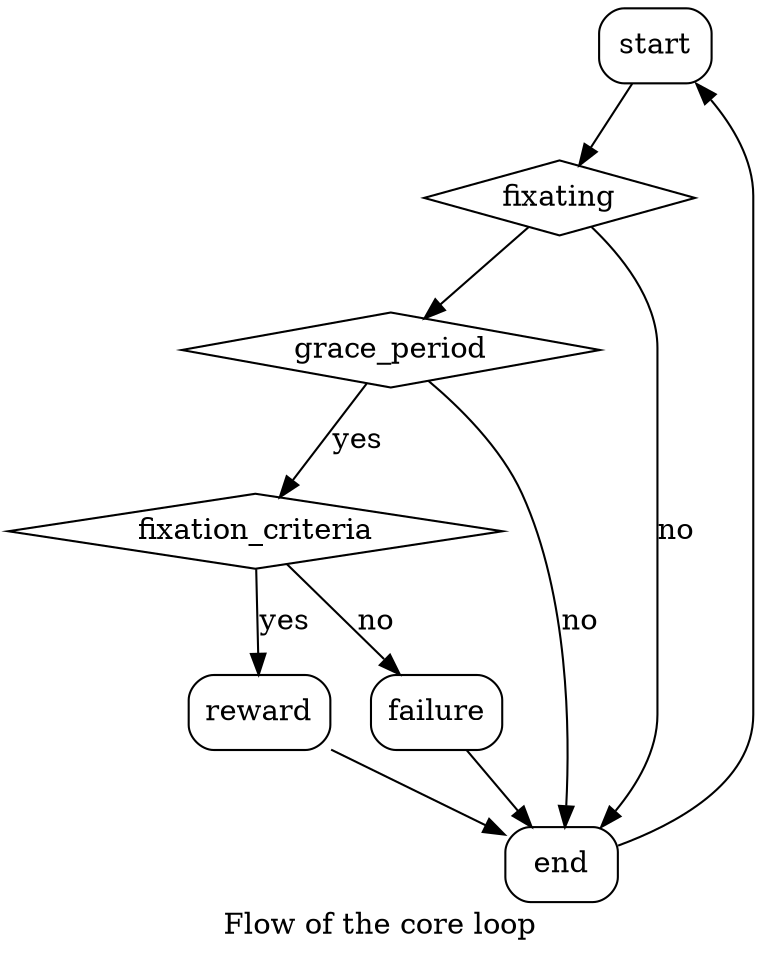 digraph{
  label="Flow of the core loop";
  start[shape="box",style="rounded"]
  fixating[shape="diamond", style=""];
  grace_period[shape="diamond", style=""];
  fixation_criteria[shape="diamond", style=""];
  reward[shape="box", style="rounded"];
  failure[shape="box", style="rounded"];
  end[shape="box", style="rounded"];

  start -> fixating;
  fixating -> end[label="no"];
  fixating -> grace_period;
  grace_period -> fixation_criteria[label="yes"];
  grace_period -> end[label="no"];
  fixation_criteria -> reward[label="yes"];
  fixation_criteria -> failure[label="no"];
  failure->end;
  reward->end;
  end->start;
}
 

  

